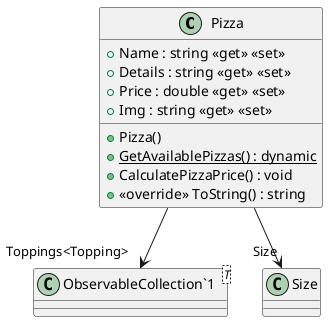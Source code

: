 @startuml
class Pizza {
    + Name : string <<get>> <<set>>
    + Details : string <<get>> <<set>>
    + Price : double <<get>> <<set>>
    + Img : string <<get>> <<set>>
    + Pizza()
    + {static} GetAvailablePizzas() : dynamic
    + CalculatePizzaPrice() : void
    + <<override>> ToString() : string
}
class "ObservableCollection`1"<T> {
}
Pizza --> "Size" Size
Pizza --> "Toppings<Topping>" "ObservableCollection`1"
@enduml
